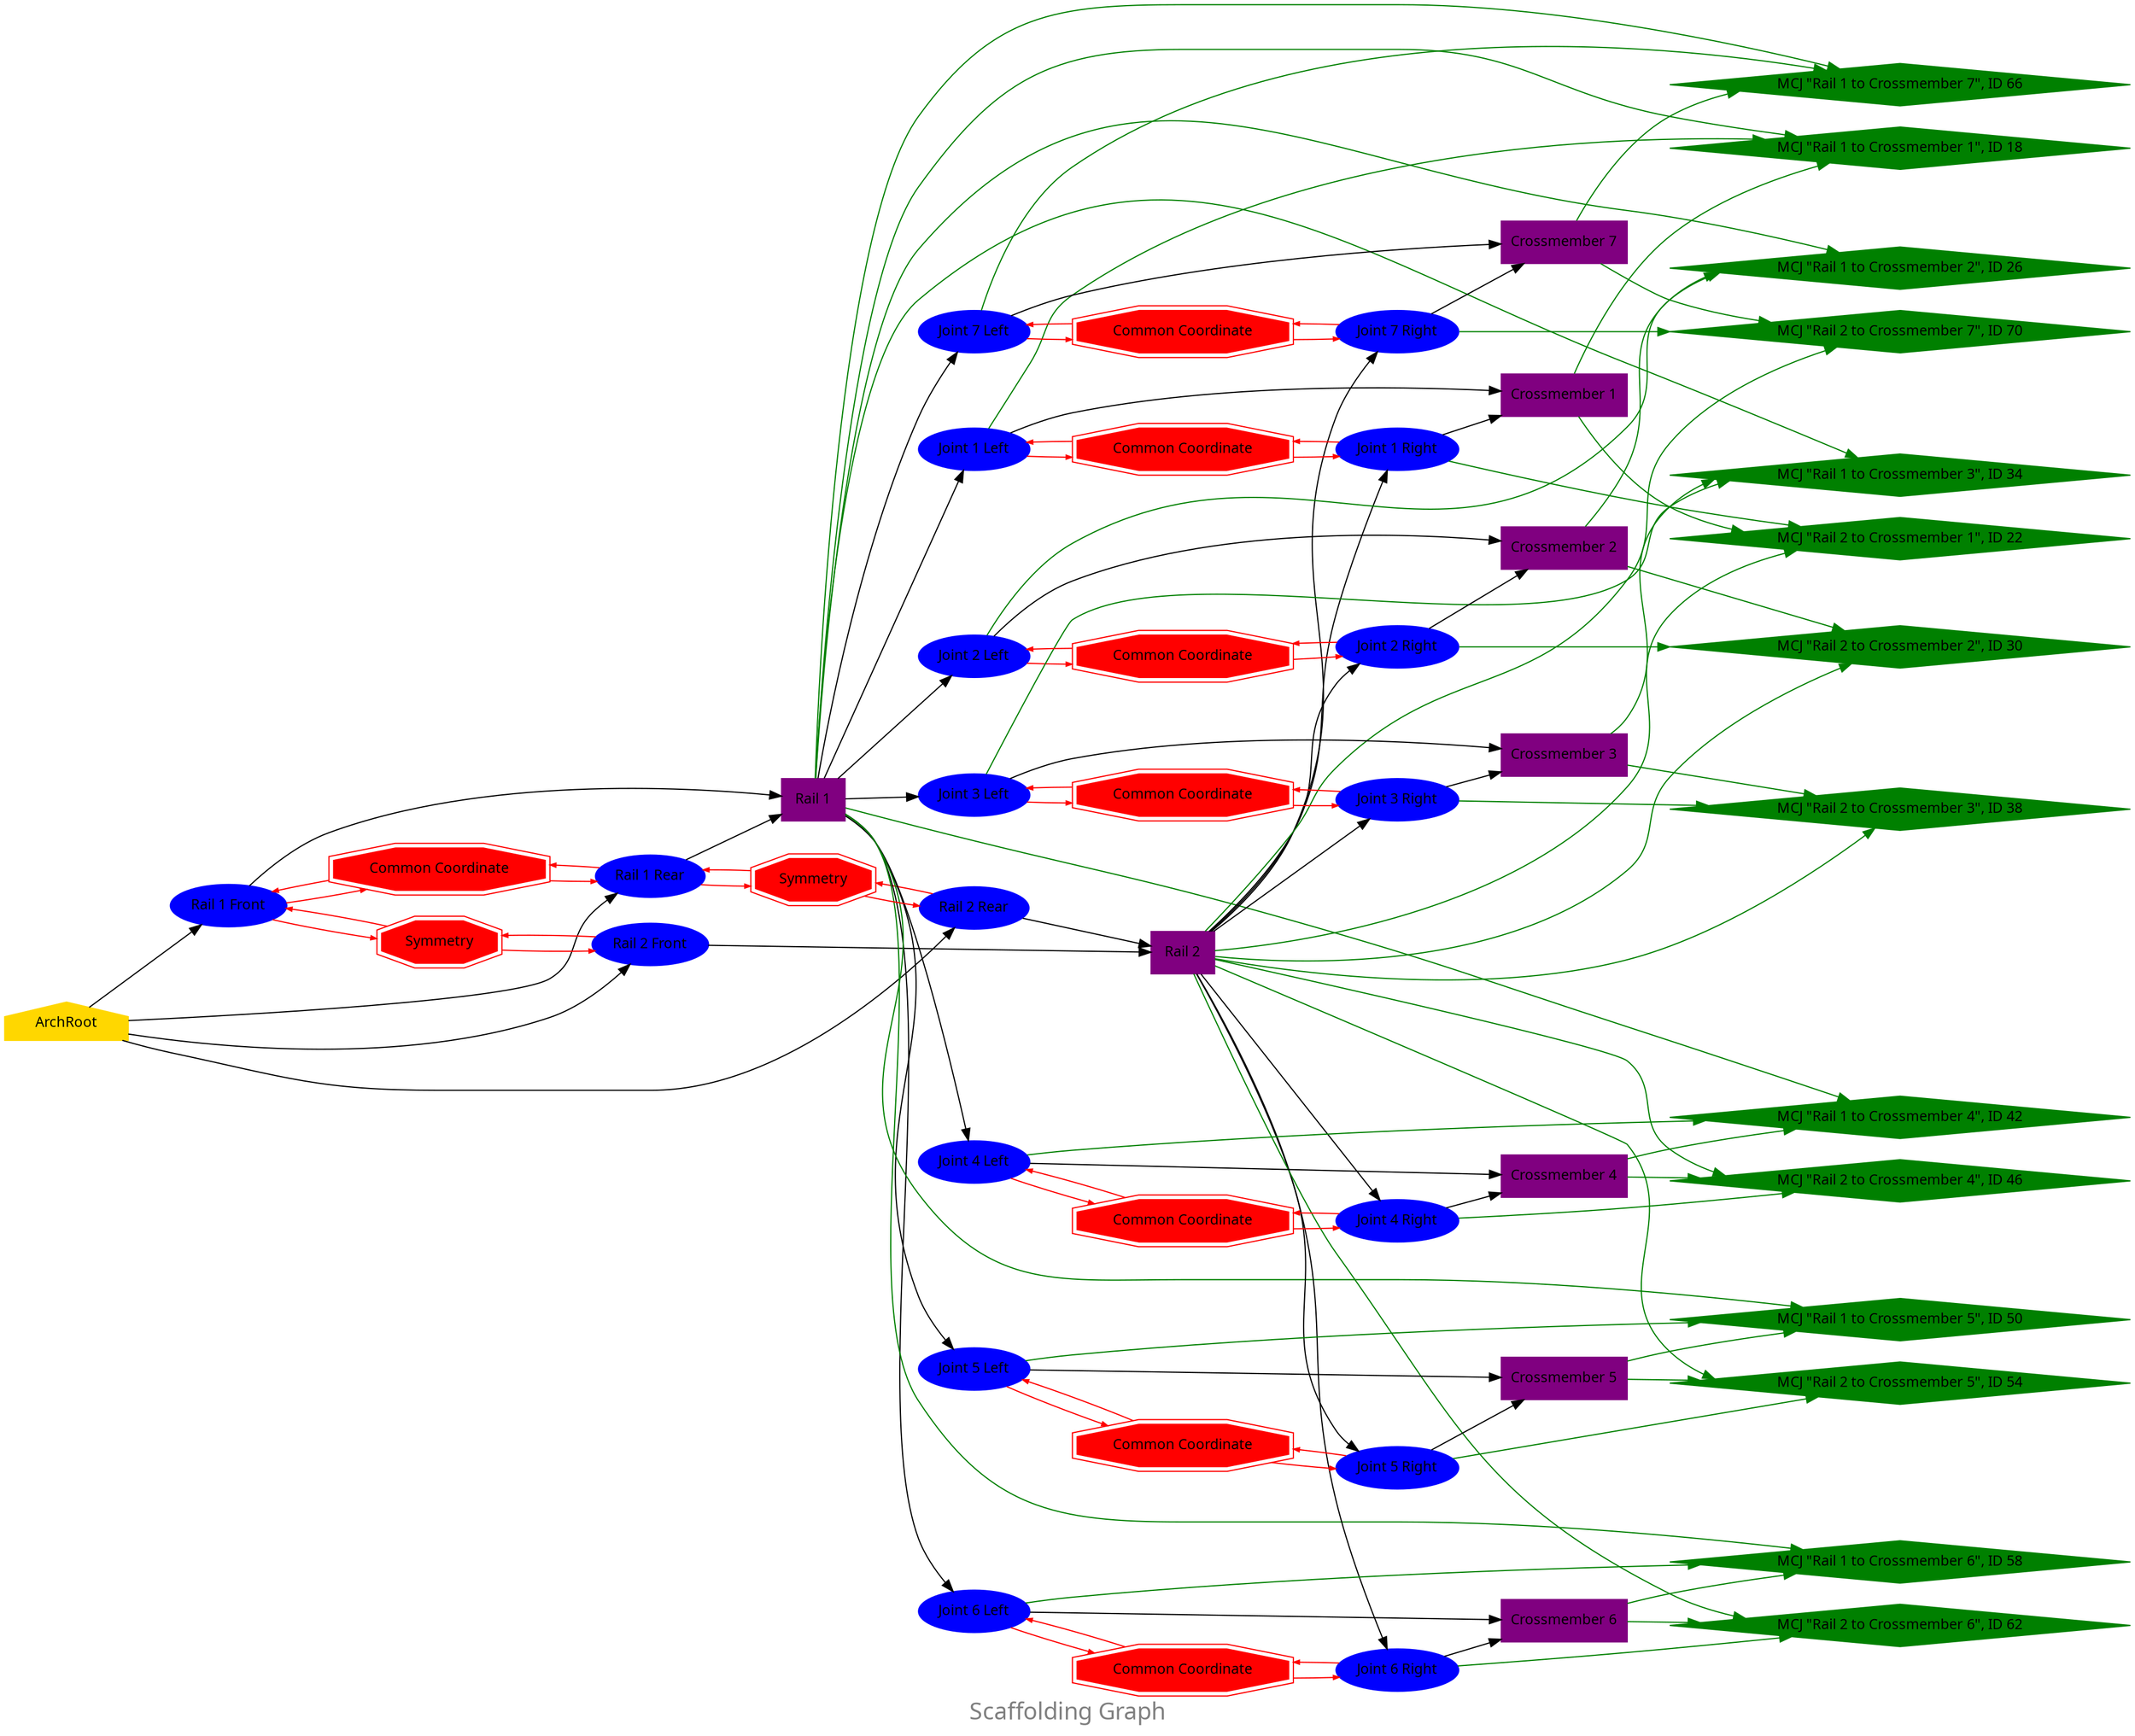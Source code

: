 digraph MainGraph {
	label="Scaffolding Graph";
	fontcolor="#808080";
	fontname="Microsoft Sans Serif";
	fontsize="20";
	landscape="False";
	bgcolor="#FFFFFF";
	rankdir="LR";
	node1 [shape="house" color="#FFD700" style="filled" label="ArchRoot" fontcolor="#000000" fontname="Microsoft Sans Serif" fontsize="12"];
	node2 [shape="ellipse" color="#0000FF" style="filled" label="Rail 1 Front" fontcolor="#000000" fontname="Microsoft Sans Serif" fontsize="12"];
	node3 [shape="ellipse" color="#0000FF" style="filled" label="Rail 1 Rear" fontcolor="#000000" fontname="Microsoft Sans Serif" fontsize="12"];
	node4 [shape="ellipse" color="#0000FF" style="filled" label="Rail 2 Front" fontcolor="#000000" fontname="Microsoft Sans Serif" fontsize="12"];
	node5 [shape="ellipse" color="#0000FF" style="filled" label="Rail 2 Rear" fontcolor="#000000" fontname="Microsoft Sans Serif" fontsize="12"];
	node6 [shape="rectangle" color="#800080" style="filled" label="Rail 1" fontcolor="#000000" fontname="Microsoft Sans Serif" fontsize="12"];
	node7 [shape="rectangle" color="#800080" style="filled" label="Rail 2" fontcolor="#000000" fontname="Microsoft Sans Serif" fontsize="12"];
	node8 [shape="ellipse" color="#0000FF" style="filled" label="Joint 1 Left" fontcolor="#000000" fontname="Microsoft Sans Serif" fontsize="12"];
	node9 [shape="ellipse" color="#0000FF" style="filled" label="Joint 2 Left" fontcolor="#000000" fontname="Microsoft Sans Serif" fontsize="12"];
	node10 [shape="ellipse" color="#0000FF" style="filled" label="Joint 3 Left" fontcolor="#000000" fontname="Microsoft Sans Serif" fontsize="12"];
	node11 [shape="ellipse" color="#0000FF" style="filled" label="Joint 4 Left" fontcolor="#000000" fontname="Microsoft Sans Serif" fontsize="12"];
	node12 [shape="ellipse" color="#0000FF" style="filled" label="Joint 5 Left" fontcolor="#000000" fontname="Microsoft Sans Serif" fontsize="12"];
	node13 [shape="ellipse" color="#0000FF" style="filled" label="Joint 6 Left" fontcolor="#000000" fontname="Microsoft Sans Serif" fontsize="12"];
	node14 [shape="ellipse" color="#0000FF" style="filled" label="Joint 7 Left" fontcolor="#000000" fontname="Microsoft Sans Serif" fontsize="12"];
	node15 [shape="ellipse" color="#0000FF" style="filled" label="Joint 1 Right" fontcolor="#000000" fontname="Microsoft Sans Serif" fontsize="12"];
	node16 [shape="ellipse" color="#0000FF" style="filled" label="Joint 2 Right" fontcolor="#000000" fontname="Microsoft Sans Serif" fontsize="12"];
	node17 [shape="ellipse" color="#0000FF" style="filled" label="Joint 3 Right" fontcolor="#000000" fontname="Microsoft Sans Serif" fontsize="12"];
	node18 [shape="ellipse" color="#0000FF" style="filled" label="Joint 4 Right" fontcolor="#000000" fontname="Microsoft Sans Serif" fontsize="12"];
	node19 [shape="ellipse" color="#0000FF" style="filled" label="Joint 5 Right" fontcolor="#000000" fontname="Microsoft Sans Serif" fontsize="12"];
	node20 [shape="ellipse" color="#0000FF" style="filled" label="Joint 6 Right" fontcolor="#000000" fontname="Microsoft Sans Serif" fontsize="12"];
	node21 [shape="ellipse" color="#0000FF" style="filled" label="Joint 7 Right" fontcolor="#000000" fontname="Microsoft Sans Serif" fontsize="12"];
	node22 [shape="rectangle" color="#800080" style="filled" label="Crossmember 1" fontcolor="#000000" fontname="Microsoft Sans Serif" fontsize="12"];
	node23 [shape="rectangle" color="#800080" style="filled" label="Crossmember 2" fontcolor="#000000" fontname="Microsoft Sans Serif" fontsize="12"];
	node24 [shape="rectangle" color="#800080" style="filled" label="Crossmember 3" fontcolor="#000000" fontname="Microsoft Sans Serif" fontsize="12"];
	node25 [shape="rectangle" color="#800080" style="filled" label="Crossmember 4" fontcolor="#000000" fontname="Microsoft Sans Serif" fontsize="12"];
	node26 [shape="rectangle" color="#800080" style="filled" label="Crossmember 5" fontcolor="#000000" fontname="Microsoft Sans Serif" fontsize="12"];
	node27 [shape="rectangle" color="#800080" style="filled" label="Crossmember 6" fontcolor="#000000" fontname="Microsoft Sans Serif" fontsize="12"];
	node28 [shape="rectangle" color="#800080" style="filled" label="Crossmember 7" fontcolor="#000000" fontname="Microsoft Sans Serif" fontsize="12"];
	node29 [shape="doubleoctagon" color="#FF0000" style="filled" label="Symmetry" fontcolor="#000000" fontname="Microsoft Sans Serif" fontsize="12"];
	node30 [shape="doubleoctagon" color="#FF0000" style="filled" label="Symmetry" fontcolor="#000000" fontname="Microsoft Sans Serif" fontsize="12"];
	node31 [shape="doubleoctagon" color="#FF0000" style="filled" label="Common Coordinate" fontcolor="#000000" fontname="Microsoft Sans Serif" fontsize="12"];
	node32 [shape="doubleoctagon" color="#FF0000" style="filled" label="Common Coordinate" fontcolor="#000000" fontname="Microsoft Sans Serif" fontsize="12"];
	node33 [shape="doubleoctagon" color="#FF0000" style="filled" label="Common Coordinate" fontcolor="#000000" fontname="Microsoft Sans Serif" fontsize="12"];
	node34 [shape="doubleoctagon" color="#FF0000" style="filled" label="Common Coordinate" fontcolor="#000000" fontname="Microsoft Sans Serif" fontsize="12"];
	node35 [shape="doubleoctagon" color="#FF0000" style="filled" label="Common Coordinate" fontcolor="#000000" fontname="Microsoft Sans Serif" fontsize="12"];
	node36 [shape="doubleoctagon" color="#FF0000" style="filled" label="Common Coordinate" fontcolor="#000000" fontname="Microsoft Sans Serif" fontsize="12"];
	node37 [shape="doubleoctagon" color="#FF0000" style="filled" label="Common Coordinate" fontcolor="#000000" fontname="Microsoft Sans Serif" fontsize="12"];
	node38 [shape="doubleoctagon" color="#FF0000" style="filled" label="Common Coordinate" fontcolor="#000000" fontname="Microsoft Sans Serif" fontsize="12"];
	node39 [shape="diamond" color="#008000" style="filled" label="MCJ &quot;Rail 1 to Crossmember 1&quot;, ID 18" fontcolor="#000000" fontname="Microsoft Sans Serif" fontsize="12"];
	node40 [shape="diamond" color="#008000" style="filled" label="MCJ &quot;Rail 2 to Crossmember 1&quot;, ID 22" fontcolor="#000000" fontname="Microsoft Sans Serif" fontsize="12"];
	node41 [shape="diamond" color="#008000" style="filled" label="MCJ &quot;Rail 1 to Crossmember 2&quot;, ID 26" fontcolor="#000000" fontname="Microsoft Sans Serif" fontsize="12"];
	node42 [shape="diamond" color="#008000" style="filled" label="MCJ &quot;Rail 2 to Crossmember 2&quot;, ID 30" fontcolor="#000000" fontname="Microsoft Sans Serif" fontsize="12"];
	node43 [shape="diamond" color="#008000" style="filled" label="MCJ &quot;Rail 1 to Crossmember 3&quot;, ID 34" fontcolor="#000000" fontname="Microsoft Sans Serif" fontsize="12"];
	node44 [shape="diamond" color="#008000" style="filled" label="MCJ &quot;Rail 2 to Crossmember 3&quot;, ID 38" fontcolor="#000000" fontname="Microsoft Sans Serif" fontsize="12"];
	node45 [shape="diamond" color="#008000" style="filled" label="MCJ &quot;Rail 1 to Crossmember 4&quot;, ID 42" fontcolor="#000000" fontname="Microsoft Sans Serif" fontsize="12"];
	node46 [shape="diamond" color="#008000" style="filled" label="MCJ &quot;Rail 2 to Crossmember 4&quot;, ID 46" fontcolor="#000000" fontname="Microsoft Sans Serif" fontsize="12"];
	node47 [shape="diamond" color="#008000" style="filled" label="MCJ &quot;Rail 1 to Crossmember 5&quot;, ID 50" fontcolor="#000000" fontname="Microsoft Sans Serif" fontsize="12"];
	node48 [shape="diamond" color="#008000" style="filled" label="MCJ &quot;Rail 2 to Crossmember 5&quot;, ID 54" fontcolor="#000000" fontname="Microsoft Sans Serif" fontsize="12"];
	node49 [shape="diamond" color="#008000" style="filled" label="MCJ &quot;Rail 1 to Crossmember 6&quot;, ID 58" fontcolor="#000000" fontname="Microsoft Sans Serif" fontsize="12"];
	node50 [shape="diamond" color="#008000" style="filled" label="MCJ &quot;Rail 2 to Crossmember 6&quot;, ID 62" fontcolor="#000000" fontname="Microsoft Sans Serif" fontsize="12"];
	node51 [shape="diamond" color="#008000" style="filled" label="MCJ &quot;Rail 1 to Crossmember 7&quot;, ID 66" fontcolor="#000000" fontname="Microsoft Sans Serif" fontsize="12"];
	node52 [shape="diamond" color="#008000" style="filled" label="MCJ &quot;Rail 2 to Crossmember 7&quot;, ID 70" fontcolor="#000000" fontname="Microsoft Sans Serif" fontsize="12"];
	node1 -> node2 [weight="1" style="solid" color="#000000" dir="forward" arrowtail="diamond" arrowsize="1" fontcolor="#000000" fontname="Microsoft Sans Serif" fontsize="12"];
	node1 -> node3 [weight="1" style="solid" color="#000000" dir="forward" arrowtail="diamond" arrowsize="1" fontcolor="#000000" fontname="Microsoft Sans Serif" fontsize="12"];
	node1 -> node4 [weight="1" style="solid" color="#000000" dir="forward" arrowtail="diamond" arrowsize="1" fontcolor="#000000" fontname="Microsoft Sans Serif" fontsize="12"];
	node1 -> node5 [weight="1" style="solid" color="#000000" dir="forward" arrowtail="diamond" arrowsize="1" fontcolor="#000000" fontname="Microsoft Sans Serif" fontsize="12"];
	node2 -> node6 [weight="1" style="solid" color="#000000" dir="forward" arrowtail="diamond" arrowsize="1" fontcolor="#000000" fontname="Microsoft Sans Serif" fontsize="12"];
	node3 -> node6 [weight="1" style="solid" color="#000000" dir="forward" arrowtail="diamond" arrowsize="1" fontcolor="#000000" fontname="Microsoft Sans Serif" fontsize="12"];
	node4 -> node7 [weight="1" style="solid" color="#000000" dir="forward" arrowtail="diamond" arrowsize="1" fontcolor="#000000" fontname="Microsoft Sans Serif" fontsize="12"];
	node5 -> node7 [weight="1" style="solid" color="#000000" dir="forward" arrowtail="diamond" arrowsize="1" fontcolor="#000000" fontname="Microsoft Sans Serif" fontsize="12"];
	node6 -> node8 [weight="1" style="solid" color="#000000" dir="forward" arrowtail="diamond" arrowsize="1" fontcolor="#000000" fontname="Microsoft Sans Serif" fontsize="12"];
	node6 -> node9 [weight="1" style="solid" color="#000000" dir="forward" arrowtail="diamond" arrowsize="1" fontcolor="#000000" fontname="Microsoft Sans Serif" fontsize="12"];
	node6 -> node10 [weight="1" style="solid" color="#000000" dir="forward" arrowtail="diamond" arrowsize="1" fontcolor="#000000" fontname="Microsoft Sans Serif" fontsize="12"];
	node6 -> node11 [weight="1" style="solid" color="#000000" dir="forward" arrowtail="diamond" arrowsize="1" fontcolor="#000000" fontname="Microsoft Sans Serif" fontsize="12"];
	node6 -> node12 [weight="1" style="solid" color="#000000" dir="forward" arrowtail="diamond" arrowsize="1" fontcolor="#000000" fontname="Microsoft Sans Serif" fontsize="12"];
	node6 -> node13 [weight="1" style="solid" color="#000000" dir="forward" arrowtail="diamond" arrowsize="1" fontcolor="#000000" fontname="Microsoft Sans Serif" fontsize="12"];
	node6 -> node14 [weight="1" style="solid" color="#000000" dir="forward" arrowtail="diamond" arrowsize="1" fontcolor="#000000" fontname="Microsoft Sans Serif" fontsize="12"];
	node7 -> node15 [weight="1" style="solid" color="#000000" dir="forward" arrowtail="diamond" arrowsize="1" fontcolor="#000000" fontname="Microsoft Sans Serif" fontsize="12"];
	node7 -> node16 [weight="1" style="solid" color="#000000" dir="forward" arrowtail="diamond" arrowsize="1" fontcolor="#000000" fontname="Microsoft Sans Serif" fontsize="12"];
	node7 -> node17 [weight="1" style="solid" color="#000000" dir="forward" arrowtail="diamond" arrowsize="1" fontcolor="#000000" fontname="Microsoft Sans Serif" fontsize="12"];
	node7 -> node18 [weight="1" style="solid" color="#000000" dir="forward" arrowtail="diamond" arrowsize="1" fontcolor="#000000" fontname="Microsoft Sans Serif" fontsize="12"];
	node7 -> node19 [weight="1" style="solid" color="#000000" dir="forward" arrowtail="diamond" arrowsize="1" fontcolor="#000000" fontname="Microsoft Sans Serif" fontsize="12"];
	node7 -> node20 [weight="1" style="solid" color="#000000" dir="forward" arrowtail="diamond" arrowsize="1" fontcolor="#000000" fontname="Microsoft Sans Serif" fontsize="12"];
	node7 -> node21 [weight="1" style="solid" color="#000000" dir="forward" arrowtail="diamond" arrowsize="1" fontcolor="#000000" fontname="Microsoft Sans Serif" fontsize="12"];
	node8 -> node22 [weight="1" style="solid" color="#000000" dir="forward" arrowtail="diamond" arrowsize="1" fontcolor="#000000" fontname="Microsoft Sans Serif" fontsize="12"];
	node15 -> node22 [weight="1" style="solid" color="#000000" dir="forward" arrowtail="diamond" arrowsize="1" fontcolor="#000000" fontname="Microsoft Sans Serif" fontsize="12"];
	node9 -> node23 [weight="1" style="solid" color="#000000" dir="forward" arrowtail="diamond" arrowsize="1" fontcolor="#000000" fontname="Microsoft Sans Serif" fontsize="12"];
	node16 -> node23 [weight="1" style="solid" color="#000000" dir="forward" arrowtail="diamond" arrowsize="1" fontcolor="#000000" fontname="Microsoft Sans Serif" fontsize="12"];
	node10 -> node24 [weight="1" style="solid" color="#000000" dir="forward" arrowtail="diamond" arrowsize="1" fontcolor="#000000" fontname="Microsoft Sans Serif" fontsize="12"];
	node17 -> node24 [weight="1" style="solid" color="#000000" dir="forward" arrowtail="diamond" arrowsize="1" fontcolor="#000000" fontname="Microsoft Sans Serif" fontsize="12"];
	node11 -> node25 [weight="1" style="solid" color="#000000" dir="forward" arrowtail="diamond" arrowsize="1" fontcolor="#000000" fontname="Microsoft Sans Serif" fontsize="12"];
	node18 -> node25 [weight="1" style="solid" color="#000000" dir="forward" arrowtail="diamond" arrowsize="1" fontcolor="#000000" fontname="Microsoft Sans Serif" fontsize="12"];
	node12 -> node26 [weight="1" style="solid" color="#000000" dir="forward" arrowtail="diamond" arrowsize="1" fontcolor="#000000" fontname="Microsoft Sans Serif" fontsize="12"];
	node19 -> node26 [weight="1" style="solid" color="#000000" dir="forward" arrowtail="diamond" arrowsize="1" fontcolor="#000000" fontname="Microsoft Sans Serif" fontsize="12"];
	node13 -> node27 [weight="1" style="solid" color="#000000" dir="forward" arrowtail="diamond" arrowsize="1" fontcolor="#000000" fontname="Microsoft Sans Serif" fontsize="12"];
	node20 -> node27 [weight="1" style="solid" color="#000000" dir="forward" arrowtail="diamond" arrowsize="1" fontcolor="#000000" fontname="Microsoft Sans Serif" fontsize="12"];
	node14 -> node28 [weight="1" style="solid" color="#000000" dir="forward" arrowtail="diamond" arrowsize="1" fontcolor="#000000" fontname="Microsoft Sans Serif" fontsize="12"];
	node21 -> node28 [weight="1" style="solid" color="#000000" dir="forward" arrowtail="diamond" arrowsize="1" fontcolor="#000000" fontname="Microsoft Sans Serif" fontsize="12"];
	node2 -> node29 [weight="1" style="solid" color="#FF0000" dir="forward" arrowtail="diamond" arrowsize="0.5" fontcolor="#000000" fontname="Microsoft Sans Serif" fontsize="12"];
	node29 -> node2 [weight="1" style="solid" color="#FF0000" dir="forward" arrowtail="diamond" arrowsize="0.5" fontcolor="#000000" fontname="Microsoft Sans Serif" fontsize="12"];
	node4 -> node29 [weight="1" style="solid" color="#FF0000" dir="forward" arrowtail="diamond" arrowsize="0.5" fontcolor="#000000" fontname="Microsoft Sans Serif" fontsize="12"];
	node29 -> node4 [weight="1" style="solid" color="#FF0000" dir="forward" arrowtail="diamond" arrowsize="0.5" fontcolor="#000000" fontname="Microsoft Sans Serif" fontsize="12"];
	node3 -> node30 [weight="1" style="solid" color="#FF0000" dir="forward" arrowtail="diamond" arrowsize="0.5" fontcolor="#000000" fontname="Microsoft Sans Serif" fontsize="12"];
	node30 -> node3 [weight="1" style="solid" color="#FF0000" dir="forward" arrowtail="diamond" arrowsize="0.5" fontcolor="#000000" fontname="Microsoft Sans Serif" fontsize="12"];
	node5 -> node30 [weight="1" style="solid" color="#FF0000" dir="forward" arrowtail="diamond" arrowsize="0.5" fontcolor="#000000" fontname="Microsoft Sans Serif" fontsize="12"];
	node30 -> node5 [weight="1" style="solid" color="#FF0000" dir="forward" arrowtail="diamond" arrowsize="0.5" fontcolor="#000000" fontname="Microsoft Sans Serif" fontsize="12"];
	node2 -> node31 [weight="1" style="solid" color="#FF0000" dir="forward" arrowtail="diamond" arrowsize="0.5" fontcolor="#000000" fontname="Microsoft Sans Serif" fontsize="12"];
	node31 -> node2 [weight="1" style="solid" color="#FF0000" dir="forward" arrowtail="diamond" arrowsize="0.5" fontcolor="#000000" fontname="Microsoft Sans Serif" fontsize="12"];
	node3 -> node31 [weight="1" style="solid" color="#FF0000" dir="forward" arrowtail="diamond" arrowsize="0.5" fontcolor="#000000" fontname="Microsoft Sans Serif" fontsize="12"];
	node31 -> node3 [weight="1" style="solid" color="#FF0000" dir="forward" arrowtail="diamond" arrowsize="0.5" fontcolor="#000000" fontname="Microsoft Sans Serif" fontsize="12"];
	node15 -> node32 [weight="1" style="solid" color="#FF0000" dir="forward" arrowtail="diamond" arrowsize="0.5" fontcolor="#000000" fontname="Microsoft Sans Serif" fontsize="12"];
	node32 -> node15 [weight="1" style="solid" color="#FF0000" dir="forward" arrowtail="diamond" arrowsize="0.5" fontcolor="#000000" fontname="Microsoft Sans Serif" fontsize="12"];
	node8 -> node32 [weight="1" style="solid" color="#FF0000" dir="forward" arrowtail="diamond" arrowsize="0.5" fontcolor="#000000" fontname="Microsoft Sans Serif" fontsize="12"];
	node32 -> node8 [weight="1" style="solid" color="#FF0000" dir="forward" arrowtail="diamond" arrowsize="0.5" fontcolor="#000000" fontname="Microsoft Sans Serif" fontsize="12"];
	node9 -> node33 [weight="1" style="solid" color="#FF0000" dir="forward" arrowtail="diamond" arrowsize="0.5" fontcolor="#000000" fontname="Microsoft Sans Serif" fontsize="12"];
	node33 -> node9 [weight="1" style="solid" color="#FF0000" dir="forward" arrowtail="diamond" arrowsize="0.5" fontcolor="#000000" fontname="Microsoft Sans Serif" fontsize="12"];
	node16 -> node33 [weight="1" style="solid" color="#FF0000" dir="forward" arrowtail="diamond" arrowsize="0.5" fontcolor="#000000" fontname="Microsoft Sans Serif" fontsize="12"];
	node33 -> node16 [weight="1" style="solid" color="#FF0000" dir="forward" arrowtail="diamond" arrowsize="0.5" fontcolor="#000000" fontname="Microsoft Sans Serif" fontsize="12"];
	node17 -> node34 [weight="1" style="solid" color="#FF0000" dir="forward" arrowtail="diamond" arrowsize="0.5" fontcolor="#000000" fontname="Microsoft Sans Serif" fontsize="12"];
	node34 -> node17 [weight="1" style="solid" color="#FF0000" dir="forward" arrowtail="diamond" arrowsize="0.5" fontcolor="#000000" fontname="Microsoft Sans Serif" fontsize="12"];
	node10 -> node34 [weight="1" style="solid" color="#FF0000" dir="forward" arrowtail="diamond" arrowsize="0.5" fontcolor="#000000" fontname="Microsoft Sans Serif" fontsize="12"];
	node34 -> node10 [weight="1" style="solid" color="#FF0000" dir="forward" arrowtail="diamond" arrowsize="0.5" fontcolor="#000000" fontname="Microsoft Sans Serif" fontsize="12"];
	node18 -> node35 [weight="1" style="solid" color="#FF0000" dir="forward" arrowtail="diamond" arrowsize="0.5" fontcolor="#000000" fontname="Microsoft Sans Serif" fontsize="12"];
	node35 -> node18 [weight="1" style="solid" color="#FF0000" dir="forward" arrowtail="diamond" arrowsize="0.5" fontcolor="#000000" fontname="Microsoft Sans Serif" fontsize="12"];
	node11 -> node35 [weight="1" style="solid" color="#FF0000" dir="forward" arrowtail="diamond" arrowsize="0.5" fontcolor="#000000" fontname="Microsoft Sans Serif" fontsize="12"];
	node35 -> node11 [weight="1" style="solid" color="#FF0000" dir="forward" arrowtail="diamond" arrowsize="0.5" fontcolor="#000000" fontname="Microsoft Sans Serif" fontsize="12"];
	node21 -> node36 [weight="1" style="solid" color="#FF0000" dir="forward" arrowtail="diamond" arrowsize="0.5" fontcolor="#000000" fontname="Microsoft Sans Serif" fontsize="12"];
	node36 -> node21 [weight="1" style="solid" color="#FF0000" dir="forward" arrowtail="diamond" arrowsize="0.5" fontcolor="#000000" fontname="Microsoft Sans Serif" fontsize="12"];
	node14 -> node36 [weight="1" style="solid" color="#FF0000" dir="forward" arrowtail="diamond" arrowsize="0.5" fontcolor="#000000" fontname="Microsoft Sans Serif" fontsize="12"];
	node36 -> node14 [weight="1" style="solid" color="#FF0000" dir="forward" arrowtail="diamond" arrowsize="0.5" fontcolor="#000000" fontname="Microsoft Sans Serif" fontsize="12"];
	node20 -> node37 [weight="1" style="solid" color="#FF0000" dir="forward" arrowtail="diamond" arrowsize="0.5" fontcolor="#000000" fontname="Microsoft Sans Serif" fontsize="12"];
	node37 -> node20 [weight="1" style="solid" color="#FF0000" dir="forward" arrowtail="diamond" arrowsize="0.5" fontcolor="#000000" fontname="Microsoft Sans Serif" fontsize="12"];
	node13 -> node37 [weight="1" style="solid" color="#FF0000" dir="forward" arrowtail="diamond" arrowsize="0.5" fontcolor="#000000" fontname="Microsoft Sans Serif" fontsize="12"];
	node37 -> node13 [weight="1" style="solid" color="#FF0000" dir="forward" arrowtail="diamond" arrowsize="0.5" fontcolor="#000000" fontname="Microsoft Sans Serif" fontsize="12"];
	node19 -> node38 [weight="1" style="solid" color="#FF0000" dir="forward" arrowtail="diamond" arrowsize="0.5" fontcolor="#000000" fontname="Microsoft Sans Serif" fontsize="12"];
	node38 -> node19 [weight="1" style="solid" color="#FF0000" dir="forward" arrowtail="diamond" arrowsize="0.5" fontcolor="#000000" fontname="Microsoft Sans Serif" fontsize="12"];
	node12 -> node38 [weight="1" style="solid" color="#FF0000" dir="forward" arrowtail="diamond" arrowsize="0.5" fontcolor="#000000" fontname="Microsoft Sans Serif" fontsize="12"];
	node38 -> node12 [weight="1" style="solid" color="#FF0000" dir="forward" arrowtail="diamond" arrowsize="0.5" fontcolor="#000000" fontname="Microsoft Sans Serif" fontsize="12"];
	node6 -> node39 [weight="1" style="solid" color="#008000" dir="forward" arrowtail="diamond" arrowsize="1" fontcolor="#000000" fontname="Microsoft Sans Serif" fontsize="12"];
	node22 -> node39 [weight="1" style="solid" color="#008000" dir="forward" arrowtail="diamond" arrowsize="1" fontcolor="#000000" fontname="Microsoft Sans Serif" fontsize="12"];
	node8 -> node39 [weight="1" style="solid" color="#008000" dir="forward" arrowtail="diamond" arrowsize="1" fontcolor="#000000" fontname="Microsoft Sans Serif" fontsize="12"];
	node7 -> node40 [weight="1" style="solid" color="#008000" dir="forward" arrowtail="diamond" arrowsize="1" fontcolor="#000000" fontname="Microsoft Sans Serif" fontsize="12"];
	node22 -> node40 [weight="1" style="solid" color="#008000" dir="forward" arrowtail="diamond" arrowsize="1" fontcolor="#000000" fontname="Microsoft Sans Serif" fontsize="12"];
	node15 -> node40 [weight="1" style="solid" color="#008000" dir="forward" arrowtail="diamond" arrowsize="1" fontcolor="#000000" fontname="Microsoft Sans Serif" fontsize="12"];
	node6 -> node41 [weight="1" style="solid" color="#008000" dir="forward" arrowtail="diamond" arrowsize="1" fontcolor="#000000" fontname="Microsoft Sans Serif" fontsize="12"];
	node23 -> node41 [weight="1" style="solid" color="#008000" dir="forward" arrowtail="diamond" arrowsize="1" fontcolor="#000000" fontname="Microsoft Sans Serif" fontsize="12"];
	node9 -> node41 [weight="1" style="solid" color="#008000" dir="forward" arrowtail="diamond" arrowsize="1" fontcolor="#000000" fontname="Microsoft Sans Serif" fontsize="12"];
	node7 -> node42 [weight="1" style="solid" color="#008000" dir="forward" arrowtail="diamond" arrowsize="1" fontcolor="#000000" fontname="Microsoft Sans Serif" fontsize="12"];
	node23 -> node42 [weight="1" style="solid" color="#008000" dir="forward" arrowtail="diamond" arrowsize="1" fontcolor="#000000" fontname="Microsoft Sans Serif" fontsize="12"];
	node16 -> node42 [weight="1" style="solid" color="#008000" dir="forward" arrowtail="diamond" arrowsize="1" fontcolor="#000000" fontname="Microsoft Sans Serif" fontsize="12"];
	node6 -> node43 [weight="1" style="solid" color="#008000" dir="forward" arrowtail="diamond" arrowsize="1" fontcolor="#000000" fontname="Microsoft Sans Serif" fontsize="12"];
	node24 -> node43 [weight="1" style="solid" color="#008000" dir="forward" arrowtail="diamond" arrowsize="1" fontcolor="#000000" fontname="Microsoft Sans Serif" fontsize="12"];
	node10 -> node43 [weight="1" style="solid" color="#008000" dir="forward" arrowtail="diamond" arrowsize="1" fontcolor="#000000" fontname="Microsoft Sans Serif" fontsize="12"];
	node7 -> node44 [weight="1" style="solid" color="#008000" dir="forward" arrowtail="diamond" arrowsize="1" fontcolor="#000000" fontname="Microsoft Sans Serif" fontsize="12"];
	node24 -> node44 [weight="1" style="solid" color="#008000" dir="forward" arrowtail="diamond" arrowsize="1" fontcolor="#000000" fontname="Microsoft Sans Serif" fontsize="12"];
	node17 -> node44 [weight="1" style="solid" color="#008000" dir="forward" arrowtail="diamond" arrowsize="1" fontcolor="#000000" fontname="Microsoft Sans Serif" fontsize="12"];
	node6 -> node45 [weight="1" style="solid" color="#008000" dir="forward" arrowtail="diamond" arrowsize="1" fontcolor="#000000" fontname="Microsoft Sans Serif" fontsize="12"];
	node25 -> node45 [weight="1" style="solid" color="#008000" dir="forward" arrowtail="diamond" arrowsize="1" fontcolor="#000000" fontname="Microsoft Sans Serif" fontsize="12"];
	node11 -> node45 [weight="1" style="solid" color="#008000" dir="forward" arrowtail="diamond" arrowsize="1" fontcolor="#000000" fontname="Microsoft Sans Serif" fontsize="12"];
	node7 -> node46 [weight="1" style="solid" color="#008000" dir="forward" arrowtail="diamond" arrowsize="1" fontcolor="#000000" fontname="Microsoft Sans Serif" fontsize="12"];
	node25 -> node46 [weight="1" style="solid" color="#008000" dir="forward" arrowtail="diamond" arrowsize="1" fontcolor="#000000" fontname="Microsoft Sans Serif" fontsize="12"];
	node18 -> node46 [weight="1" style="solid" color="#008000" dir="forward" arrowtail="diamond" arrowsize="1" fontcolor="#000000" fontname="Microsoft Sans Serif" fontsize="12"];
	node6 -> node47 [weight="1" style="solid" color="#008000" dir="forward" arrowtail="diamond" arrowsize="1" fontcolor="#000000" fontname="Microsoft Sans Serif" fontsize="12"];
	node26 -> node47 [weight="1" style="solid" color="#008000" dir="forward" arrowtail="diamond" arrowsize="1" fontcolor="#000000" fontname="Microsoft Sans Serif" fontsize="12"];
	node12 -> node47 [weight="1" style="solid" color="#008000" dir="forward" arrowtail="diamond" arrowsize="1" fontcolor="#000000" fontname="Microsoft Sans Serif" fontsize="12"];
	node7 -> node48 [weight="1" style="solid" color="#008000" dir="forward" arrowtail="diamond" arrowsize="1" fontcolor="#000000" fontname="Microsoft Sans Serif" fontsize="12"];
	node26 -> node48 [weight="1" style="solid" color="#008000" dir="forward" arrowtail="diamond" arrowsize="1" fontcolor="#000000" fontname="Microsoft Sans Serif" fontsize="12"];
	node19 -> node48 [weight="1" style="solid" color="#008000" dir="forward" arrowtail="diamond" arrowsize="1" fontcolor="#000000" fontname="Microsoft Sans Serif" fontsize="12"];
	node6 -> node49 [weight="1" style="solid" color="#008000" dir="forward" arrowtail="diamond" arrowsize="1" fontcolor="#000000" fontname="Microsoft Sans Serif" fontsize="12"];
	node27 -> node49 [weight="1" style="solid" color="#008000" dir="forward" arrowtail="diamond" arrowsize="1" fontcolor="#000000" fontname="Microsoft Sans Serif" fontsize="12"];
	node13 -> node49 [weight="1" style="solid" color="#008000" dir="forward" arrowtail="diamond" arrowsize="1" fontcolor="#000000" fontname="Microsoft Sans Serif" fontsize="12"];
	node7 -> node50 [weight="1" style="solid" color="#008000" dir="forward" arrowtail="diamond" arrowsize="1" fontcolor="#000000" fontname="Microsoft Sans Serif" fontsize="12"];
	node27 -> node50 [weight="1" style="solid" color="#008000" dir="forward" arrowtail="diamond" arrowsize="1" fontcolor="#000000" fontname="Microsoft Sans Serif" fontsize="12"];
	node20 -> node50 [weight="1" style="solid" color="#008000" dir="forward" arrowtail="diamond" arrowsize="1" fontcolor="#000000" fontname="Microsoft Sans Serif" fontsize="12"];
	node6 -> node51 [weight="1" style="solid" color="#008000" dir="forward" arrowtail="diamond" arrowsize="1" fontcolor="#000000" fontname="Microsoft Sans Serif" fontsize="12"];
	node28 -> node51 [weight="1" style="solid" color="#008000" dir="forward" arrowtail="diamond" arrowsize="1" fontcolor="#000000" fontname="Microsoft Sans Serif" fontsize="12"];
	node14 -> node51 [weight="1" style="solid" color="#008000" dir="forward" arrowtail="diamond" arrowsize="1" fontcolor="#000000" fontname="Microsoft Sans Serif" fontsize="12"];
	node7 -> node52 [weight="1" style="solid" color="#008000" dir="forward" arrowtail="diamond" arrowsize="1" fontcolor="#000000" fontname="Microsoft Sans Serif" fontsize="12"];
	node28 -> node52 [weight="1" style="solid" color="#008000" dir="forward" arrowtail="diamond" arrowsize="1" fontcolor="#000000" fontname="Microsoft Sans Serif" fontsize="12"];
	node21 -> node52 [weight="1" style="solid" color="#008000" dir="forward" arrowtail="diamond" arrowsize="1" fontcolor="#000000" fontname="Microsoft Sans Serif" fontsize="12"];
}
